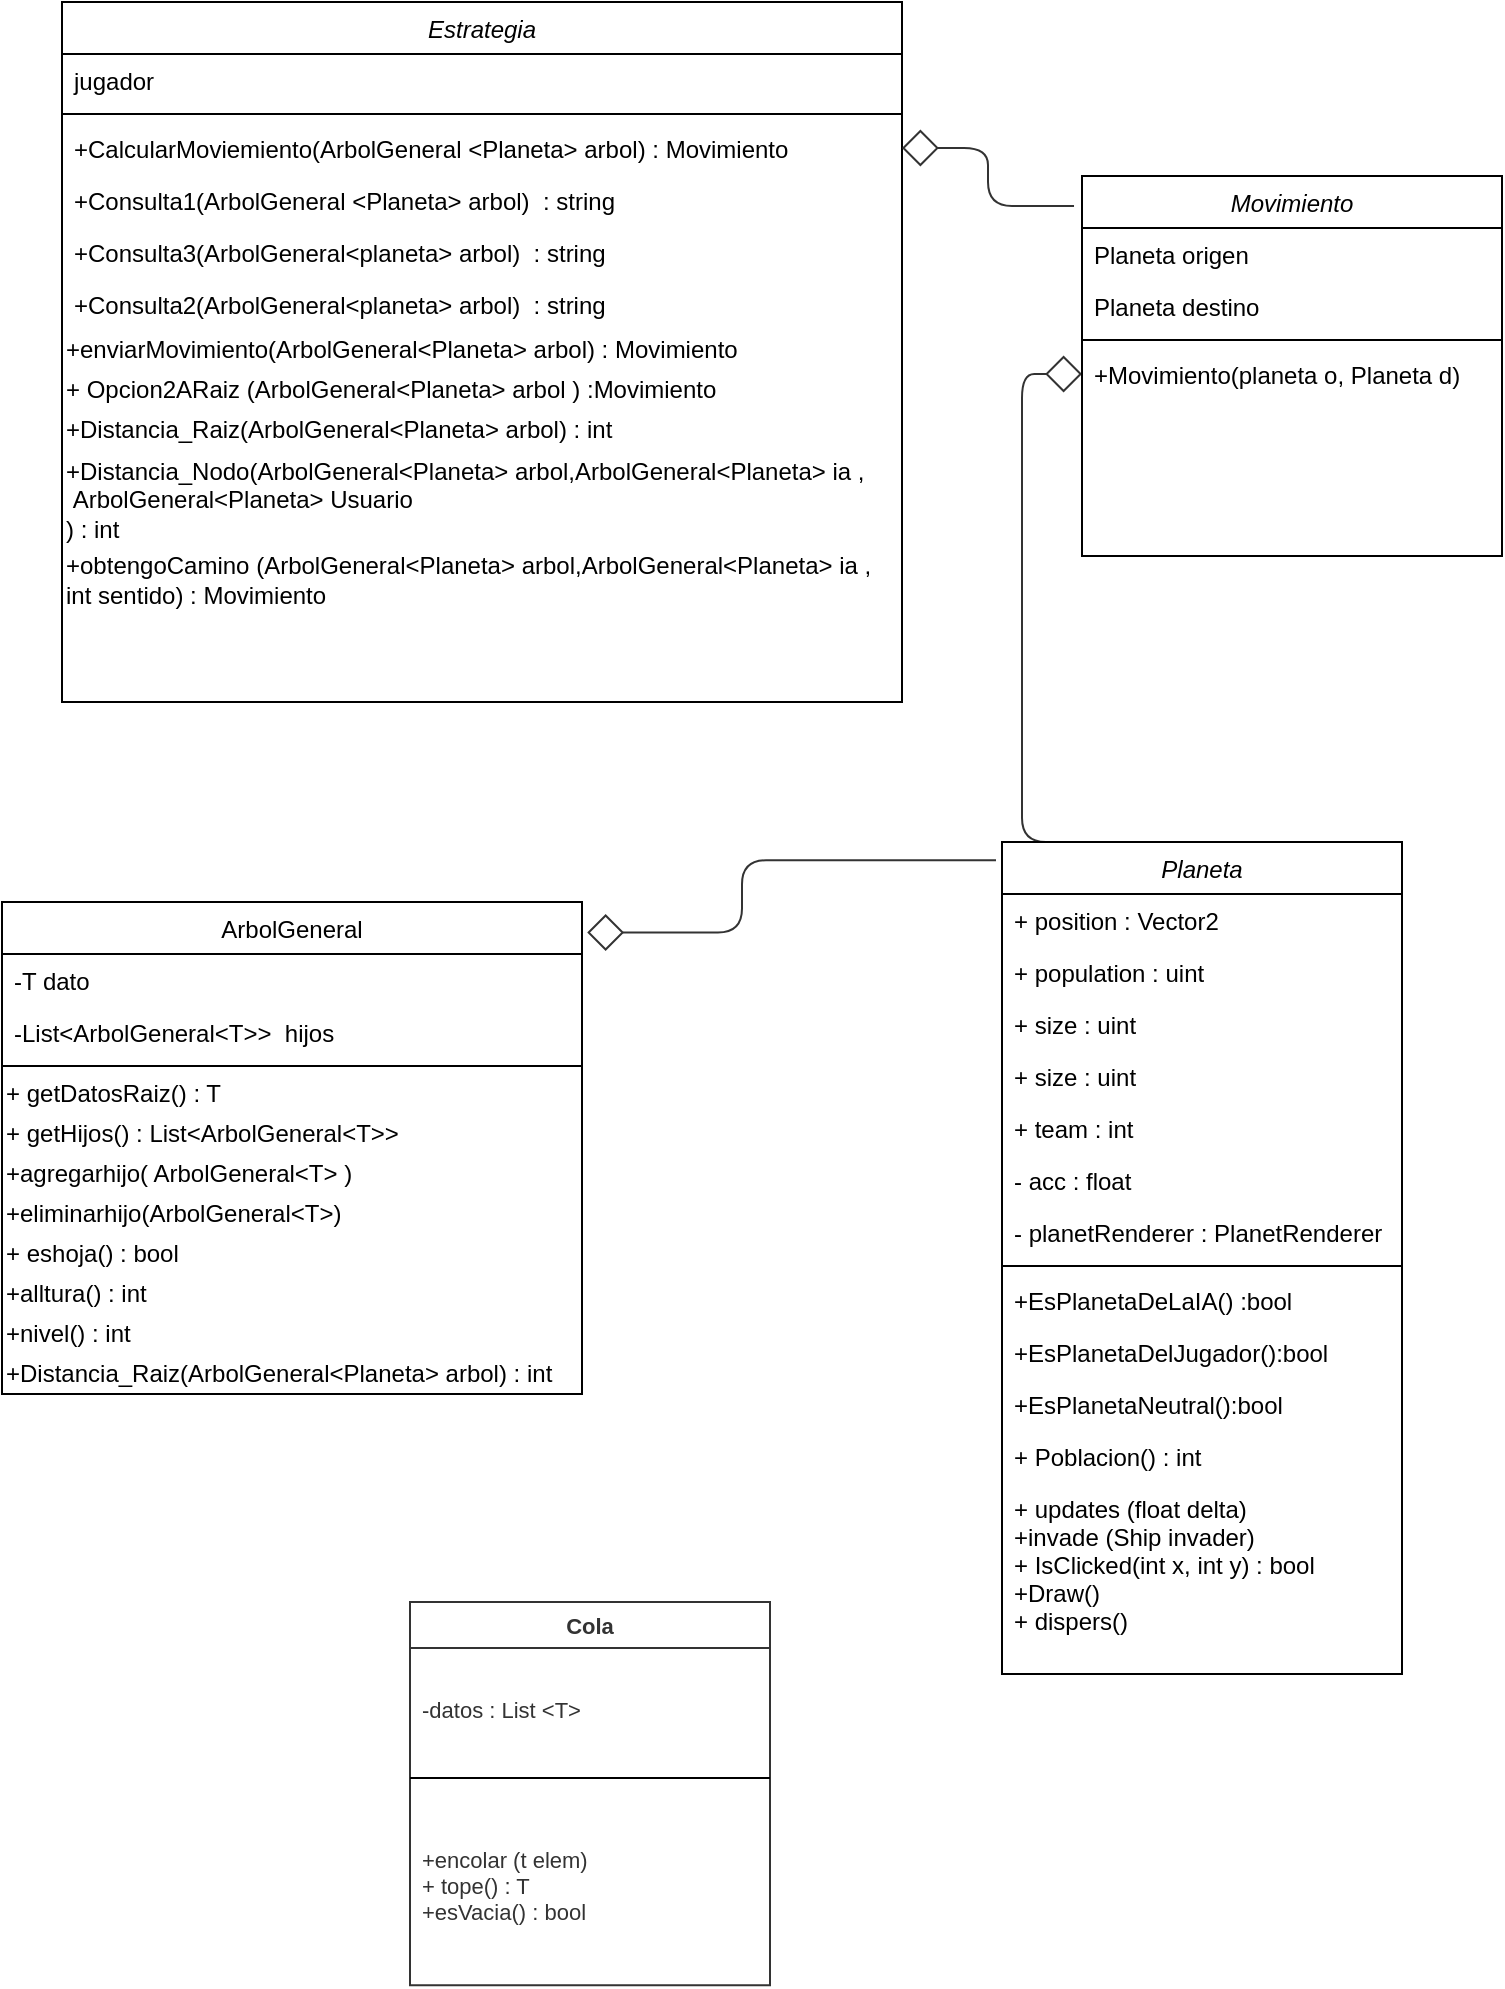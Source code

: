 <mxfile version="13.2.2" type="device"><diagram id="C5RBs43oDa-KdzZeNtuy" name="Page-1"><mxGraphModel dx="279" dy="494" grid="1" gridSize="10" guides="1" tooltips="1" connect="1" arrows="1" fold="1" page="1" pageScale="1" pageWidth="827" pageHeight="1169" math="0" shadow="0"><root><mxCell id="WIyWlLk6GJQsqaUBKTNV-0"/><mxCell id="WIyWlLk6GJQsqaUBKTNV-1" parent="WIyWlLk6GJQsqaUBKTNV-0"/><mxCell id="sq9LErEjhrOdCbwveTCE-29" value="Estrategia" style="swimlane;fontStyle=2;align=center;verticalAlign=top;childLayout=stackLayout;horizontal=1;startSize=26;horizontalStack=0;resizeParent=1;resizeLast=0;collapsible=1;marginBottom=0;rounded=0;shadow=0;strokeWidth=1;" parent="WIyWlLk6GJQsqaUBKTNV-1" vertex="1"><mxGeometry x="60" y="380" width="420" height="350" as="geometry"><mxRectangle x="230" y="140" width="160" height="26" as="alternateBounds"/></mxGeometry></mxCell><mxCell id="sq9LErEjhrOdCbwveTCE-30" value="jugador" style="text;align=left;verticalAlign=top;spacingLeft=4;spacingRight=4;overflow=hidden;rotatable=0;points=[[0,0.5],[1,0.5]];portConstraint=eastwest;" parent="sq9LErEjhrOdCbwveTCE-29" vertex="1"><mxGeometry y="26" width="420" height="26" as="geometry"/></mxCell><mxCell id="sq9LErEjhrOdCbwveTCE-31" value="" style="line;html=1;strokeWidth=1;align=left;verticalAlign=middle;spacingTop=-1;spacingLeft=3;spacingRight=3;rotatable=0;labelPosition=right;points=[];portConstraint=eastwest;" parent="sq9LErEjhrOdCbwveTCE-29" vertex="1"><mxGeometry y="52" width="420" height="8" as="geometry"/></mxCell><mxCell id="sq9LErEjhrOdCbwveTCE-33" value="+CalcularMoviemiento(ArbolGeneral &lt;Planeta&gt; arbol) : Movimiento" style="text;align=left;verticalAlign=top;spacingLeft=4;spacingRight=4;overflow=hidden;rotatable=0;points=[[0,0.5],[1,0.5]];portConstraint=eastwest;" parent="sq9LErEjhrOdCbwveTCE-29" vertex="1"><mxGeometry y="60" width="420" height="26" as="geometry"/></mxCell><mxCell id="sq9LErEjhrOdCbwveTCE-34" value="+Consulta1(ArbolGeneral &lt;Planeta&gt; arbol)  : string" style="text;align=left;verticalAlign=top;spacingLeft=4;spacingRight=4;overflow=hidden;rotatable=0;points=[[0,0.5],[1,0.5]];portConstraint=eastwest;" parent="sq9LErEjhrOdCbwveTCE-29" vertex="1"><mxGeometry y="86" width="420" height="26" as="geometry"/></mxCell><mxCell id="sq9LErEjhrOdCbwveTCE-35" value="+Consulta3(ArbolGeneral&lt;planeta&gt; arbol)  : string" style="text;align=left;verticalAlign=top;spacingLeft=4;spacingRight=4;overflow=hidden;rotatable=0;points=[[0,0.5],[1,0.5]];portConstraint=eastwest;" parent="sq9LErEjhrOdCbwveTCE-29" vertex="1"><mxGeometry y="112" width="420" height="26" as="geometry"/></mxCell><mxCell id="sq9LErEjhrOdCbwveTCE-38" value="+Consulta2(ArbolGeneral&lt;planeta&gt; arbol)  : string" style="text;align=left;verticalAlign=top;spacingLeft=4;spacingRight=4;overflow=hidden;rotatable=0;points=[[0,0.5],[1,0.5]];portConstraint=eastwest;" parent="sq9LErEjhrOdCbwveTCE-29" vertex="1"><mxGeometry y="138" width="420" height="26" as="geometry"/></mxCell><mxCell id="jA10rTRXU9VZumYOdbou-0" value="+enviarMovimiento(ArbolGeneral&amp;lt;Planeta&amp;gt; arbol) : Movimiento" style="text;html=1;align=left;verticalAlign=middle;resizable=0;points=[];autosize=1;" vertex="1" parent="sq9LErEjhrOdCbwveTCE-29"><mxGeometry y="164" width="420" height="20" as="geometry"/></mxCell><mxCell id="jA10rTRXU9VZumYOdbou-16" value="+ Opcion2ARaiz (ArbolGeneral&amp;lt;Planeta&amp;gt; arbol ) :Movimiento" style="text;html=1;align=left;verticalAlign=middle;resizable=0;points=[];autosize=1;" vertex="1" parent="sq9LErEjhrOdCbwveTCE-29"><mxGeometry y="184" width="420" height="20" as="geometry"/></mxCell><mxCell id="jA10rTRXU9VZumYOdbou-13" value="+Distancia_Raiz(ArbolGeneral&amp;lt;Planeta&amp;gt; arbol) : int" style="text;html=1;align=left;verticalAlign=middle;resizable=0;points=[];autosize=1;" vertex="1" parent="sq9LErEjhrOdCbwveTCE-29"><mxGeometry y="204" width="420" height="20" as="geometry"/></mxCell><mxCell id="jA10rTRXU9VZumYOdbou-19" value="+Distancia_Nodo(ArbolGeneral&amp;lt;Planeta&amp;gt; arbol,ArbolGeneral&amp;lt;Planeta&amp;gt; ia ,&lt;br&gt;&amp;nbsp;ArbolGeneral&amp;lt;Planeta&amp;gt; Usuario&lt;br&gt;) : int" style="text;html=1;align=left;verticalAlign=middle;resizable=0;points=[];autosize=1;" vertex="1" parent="sq9LErEjhrOdCbwveTCE-29"><mxGeometry y="224" width="420" height="50" as="geometry"/></mxCell><mxCell id="jA10rTRXU9VZumYOdbou-1" value="+obtengoCamino (ArbolGeneral&amp;lt;Planeta&amp;gt; arbol,ArbolGeneral&amp;lt;Planeta&amp;gt; ia ,&lt;br&gt;int sentido) : Movimiento" style="text;html=1;align=left;verticalAlign=middle;resizable=0;points=[];autosize=1;" vertex="1" parent="sq9LErEjhrOdCbwveTCE-29"><mxGeometry y="274" width="420" height="30" as="geometry"/></mxCell><mxCell id="sq9LErEjhrOdCbwveTCE-52" value="ArbolGeneral" style="swimlane;fontStyle=0;align=center;verticalAlign=top;childLayout=stackLayout;horizontal=1;startSize=26;horizontalStack=0;resizeParent=1;resizeLast=0;collapsible=1;marginBottom=0;rounded=0;shadow=0;strokeWidth=1;" parent="WIyWlLk6GJQsqaUBKTNV-1" vertex="1"><mxGeometry x="30" y="830" width="290" height="246" as="geometry"><mxRectangle x="340" y="380" width="170" height="26" as="alternateBounds"/></mxGeometry></mxCell><mxCell id="sq9LErEjhrOdCbwveTCE-57" value="-T dato" style="text;align=left;verticalAlign=top;spacingLeft=4;spacingRight=4;overflow=hidden;rotatable=0;points=[[0,0.5],[1,0.5]];portConstraint=eastwest;" parent="sq9LErEjhrOdCbwveTCE-52" vertex="1"><mxGeometry y="26" width="290" height="26" as="geometry"/></mxCell><mxCell id="sq9LErEjhrOdCbwveTCE-53" value="-List&lt;ArbolGeneral&lt;T&gt;&gt;  hijos" style="text;align=left;verticalAlign=top;spacingLeft=4;spacingRight=4;overflow=hidden;rotatable=0;points=[[0,0.5],[1,0.5]];portConstraint=eastwest;" parent="sq9LErEjhrOdCbwveTCE-52" vertex="1"><mxGeometry y="52" width="290" height="26" as="geometry"/></mxCell><mxCell id="sq9LErEjhrOdCbwveTCE-55" value="" style="line;html=1;strokeWidth=1;align=left;verticalAlign=middle;spacingTop=-1;spacingLeft=3;spacingRight=3;rotatable=0;labelPosition=right;points=[];portConstraint=eastwest;" parent="sq9LErEjhrOdCbwveTCE-52" vertex="1"><mxGeometry y="78" width="290" height="8" as="geometry"/></mxCell><mxCell id="sq9LErEjhrOdCbwveTCE-69" value="+ getDatosRaiz() : T" style="text;html=1;align=left;verticalAlign=middle;resizable=0;points=[];autosize=1;" parent="sq9LErEjhrOdCbwveTCE-52" vertex="1"><mxGeometry y="86" width="290" height="20" as="geometry"/></mxCell><mxCell id="sq9LErEjhrOdCbwveTCE-67" value="+ getHijos() :&amp;nbsp;List&amp;lt;ArbolGeneral&amp;lt;T&amp;gt;&amp;gt;" style="text;html=1;align=left;verticalAlign=middle;resizable=0;points=[];autosize=1;" parent="sq9LErEjhrOdCbwveTCE-52" vertex="1"><mxGeometry y="106" width="290" height="20" as="geometry"/></mxCell><mxCell id="sq9LErEjhrOdCbwveTCE-58" value="+agregarhijo( ArbolGeneral&amp;lt;T&amp;gt; )" style="text;html=1;align=left;verticalAlign=middle;resizable=0;points=[];autosize=1;" parent="sq9LErEjhrOdCbwveTCE-52" vertex="1"><mxGeometry y="126" width="290" height="20" as="geometry"/></mxCell><mxCell id="sq9LErEjhrOdCbwveTCE-74" value="+eliminarhijo(ArbolGeneral&amp;lt;T&amp;gt;)" style="text;html=1;align=left;verticalAlign=middle;resizable=0;points=[];autosize=1;" parent="sq9LErEjhrOdCbwveTCE-52" vertex="1"><mxGeometry y="146" width="290" height="20" as="geometry"/></mxCell><mxCell id="sq9LErEjhrOdCbwveTCE-76" value="+ eshoja() : bool" style="text;html=1;align=left;verticalAlign=middle;resizable=0;points=[];autosize=1;" parent="sq9LErEjhrOdCbwveTCE-52" vertex="1"><mxGeometry y="166" width="290" height="20" as="geometry"/></mxCell><mxCell id="sq9LErEjhrOdCbwveTCE-77" value="+alltura() : int" style="text;html=1;align=left;verticalAlign=middle;resizable=0;points=[];autosize=1;" parent="sq9LErEjhrOdCbwveTCE-52" vertex="1"><mxGeometry y="186" width="290" height="20" as="geometry"/></mxCell><mxCell id="sq9LErEjhrOdCbwveTCE-75" value="+nivel() : int" style="text;html=1;align=left;verticalAlign=middle;resizable=0;points=[];autosize=1;" parent="sq9LErEjhrOdCbwveTCE-52" vertex="1"><mxGeometry y="206" width="290" height="20" as="geometry"/></mxCell><mxCell id="jA10rTRXU9VZumYOdbou-2" value="+Distancia_Raiz(ArbolGeneral&amp;lt;Planeta&amp;gt; arbol) : int" style="text;html=1;align=left;verticalAlign=middle;resizable=0;points=[];autosize=1;" vertex="1" parent="sq9LErEjhrOdCbwveTCE-52"><mxGeometry y="226" width="290" height="20" as="geometry"/></mxCell><UserObject label="" lucidchartObjectId="2owU15kDiJMX" id="sq9LErEjhrOdCbwveTCE-106"><mxCell style="html=1;jettySize=18;fontSize=11;strokeColor=#333333;strokeOpacity=100;rounded=1;arcSize=24;edgeStyle=elbowEdgeStyle;startArrow=none;;endArrow=diamond;endFill=0;endSize=16;;exitX=-0.019;exitY=0.079;exitDx=0;exitDy=0;exitPerimeter=0;" parent="WIyWlLk6GJQsqaUBKTNV-1" source="sq9LErEjhrOdCbwveTCE-39" target="sq9LErEjhrOdCbwveTCE-33" edge="1"><mxGeometry width="100" height="100" relative="1" as="geometry"><Array as="points"/><mxPoint x="480" y="584" as="sourcePoint"/><mxPoint x="661" y="584" as="targetPoint"/></mxGeometry></mxCell></UserObject><UserObject label="" lucidchartObjectId="2owU15kDiJMX" id="sq9LErEjhrOdCbwveTCE-107"><mxCell style="html=1;jettySize=18;fontSize=11;strokeColor=#333333;strokeOpacity=100;rounded=1;arcSize=24;edgeStyle=elbowEdgeStyle;startArrow=none;;endArrow=diamond;endFill=0;endSize=16;;exitX=0.5;exitY=0;exitDx=0;exitDy=0;entryX=0;entryY=0.5;entryDx=0;entryDy=0;" parent="WIyWlLk6GJQsqaUBKTNV-1" source="sq9LErEjhrOdCbwveTCE-14" target="sq9LErEjhrOdCbwveTCE-42" edge="1"><mxGeometry width="100" height="100" relative="1" as="geometry"><Array as="points"><mxPoint x="540" y="760"/><mxPoint x="480" y="700"/></Array><mxPoint x="556.01" y="575.01" as="sourcePoint"/><mxPoint x="420" y="633" as="targetPoint"/></mxGeometry></mxCell></UserObject><mxCell id="sq9LErEjhrOdCbwveTCE-39" value="Movimiento" style="swimlane;fontStyle=2;align=center;verticalAlign=top;childLayout=stackLayout;horizontal=1;startSize=26;horizontalStack=0;resizeParent=1;resizeLast=0;collapsible=1;marginBottom=0;rounded=0;shadow=0;strokeWidth=1;" parent="WIyWlLk6GJQsqaUBKTNV-1" vertex="1"><mxGeometry x="570" y="467" width="210" height="190" as="geometry"><mxRectangle x="230" y="140" width="160" height="26" as="alternateBounds"/></mxGeometry></mxCell><mxCell id="sq9LErEjhrOdCbwveTCE-51" value="Planeta origen" style="text;align=left;verticalAlign=top;spacingLeft=4;spacingRight=4;overflow=hidden;rotatable=0;points=[[0,0.5],[1,0.5]];portConstraint=eastwest;" parent="sq9LErEjhrOdCbwveTCE-39" vertex="1"><mxGeometry y="26" width="210" height="26" as="geometry"/></mxCell><mxCell id="sq9LErEjhrOdCbwveTCE-40" value="Planeta destino" style="text;align=left;verticalAlign=top;spacingLeft=4;spacingRight=4;overflow=hidden;rotatable=0;points=[[0,0.5],[1,0.5]];portConstraint=eastwest;" parent="sq9LErEjhrOdCbwveTCE-39" vertex="1"><mxGeometry y="52" width="210" height="26" as="geometry"/></mxCell><mxCell id="sq9LErEjhrOdCbwveTCE-41" value="" style="line;html=1;strokeWidth=1;align=left;verticalAlign=middle;spacingTop=-1;spacingLeft=3;spacingRight=3;rotatable=0;labelPosition=right;points=[];portConstraint=eastwest;" parent="sq9LErEjhrOdCbwveTCE-39" vertex="1"><mxGeometry y="78" width="210" height="8" as="geometry"/></mxCell><mxCell id="sq9LErEjhrOdCbwveTCE-42" value="+Movimiento(planeta o, Planeta d)" style="text;align=left;verticalAlign=top;spacingLeft=4;spacingRight=4;overflow=hidden;rotatable=0;points=[[0,0.5],[1,0.5]];portConstraint=eastwest;" parent="sq9LErEjhrOdCbwveTCE-39" vertex="1"><mxGeometry y="86" width="210" height="26" as="geometry"/></mxCell><mxCell id="sq9LErEjhrOdCbwveTCE-14" value="Planeta" style="swimlane;fontStyle=2;align=center;verticalAlign=top;childLayout=stackLayout;horizontal=1;startSize=26;horizontalStack=0;resizeParent=1;resizeLast=0;collapsible=1;marginBottom=0;rounded=0;shadow=0;strokeWidth=1;" parent="WIyWlLk6GJQsqaUBKTNV-1" vertex="1"><mxGeometry x="530" y="800" width="200" height="416" as="geometry"><mxRectangle x="60" y="610" width="160" height="26" as="alternateBounds"/></mxGeometry></mxCell><mxCell id="sq9LErEjhrOdCbwveTCE-79" value="+ position : Vector2" style="text;align=left;verticalAlign=top;spacingLeft=4;spacingRight=4;overflow=hidden;rotatable=0;points=[[0,0.5],[1,0.5]];portConstraint=eastwest;" parent="sq9LErEjhrOdCbwveTCE-14" vertex="1"><mxGeometry y="26" width="200" height="26" as="geometry"/></mxCell><mxCell id="sq9LErEjhrOdCbwveTCE-80" value="+ population : uint" style="text;align=left;verticalAlign=top;spacingLeft=4;spacingRight=4;overflow=hidden;rotatable=0;points=[[0,0.5],[1,0.5]];portConstraint=eastwest;" parent="sq9LErEjhrOdCbwveTCE-14" vertex="1"><mxGeometry y="52" width="200" height="26" as="geometry"/></mxCell><mxCell id="sq9LErEjhrOdCbwveTCE-108" value="+ size : uint" style="text;align=left;verticalAlign=top;spacingLeft=4;spacingRight=4;overflow=hidden;rotatable=0;points=[[0,0.5],[1,0.5]];portConstraint=eastwest;" parent="sq9LErEjhrOdCbwveTCE-14" vertex="1"><mxGeometry y="78" width="200" height="26" as="geometry"/></mxCell><mxCell id="sq9LErEjhrOdCbwveTCE-81" value="+ size : uint" style="text;align=left;verticalAlign=top;spacingLeft=4;spacingRight=4;overflow=hidden;rotatable=0;points=[[0,0.5],[1,0.5]];portConstraint=eastwest;" parent="sq9LErEjhrOdCbwveTCE-14" vertex="1"><mxGeometry y="104" width="200" height="26" as="geometry"/></mxCell><mxCell id="sq9LErEjhrOdCbwveTCE-82" value="+ team : int" style="text;align=left;verticalAlign=top;spacingLeft=4;spacingRight=4;overflow=hidden;rotatable=0;points=[[0,0.5],[1,0.5]];portConstraint=eastwest;" parent="sq9LErEjhrOdCbwveTCE-14" vertex="1"><mxGeometry y="130" width="200" height="26" as="geometry"/></mxCell><mxCell id="sq9LErEjhrOdCbwveTCE-83" value="- acc : float" style="text;align=left;verticalAlign=top;spacingLeft=4;spacingRight=4;overflow=hidden;rotatable=0;points=[[0,0.5],[1,0.5]];portConstraint=eastwest;" parent="sq9LErEjhrOdCbwveTCE-14" vertex="1"><mxGeometry y="156" width="200" height="26" as="geometry"/></mxCell><mxCell id="sq9LErEjhrOdCbwveTCE-78" value="- planetRenderer : PlanetRenderer" style="text;align=left;verticalAlign=top;spacingLeft=4;spacingRight=4;overflow=hidden;rotatable=0;points=[[0,0.5],[1,0.5]];portConstraint=eastwest;" parent="sq9LErEjhrOdCbwveTCE-14" vertex="1"><mxGeometry y="182" width="200" height="26" as="geometry"/></mxCell><mxCell id="sq9LErEjhrOdCbwveTCE-18" value="" style="line;html=1;strokeWidth=1;align=left;verticalAlign=middle;spacingTop=-1;spacingLeft=3;spacingRight=3;rotatable=0;labelPosition=right;points=[];portConstraint=eastwest;" parent="sq9LErEjhrOdCbwveTCE-14" vertex="1"><mxGeometry y="208" width="200" height="8" as="geometry"/></mxCell><mxCell id="sq9LErEjhrOdCbwveTCE-21" value="+EsPlanetaDeLaIA() :bool" style="text;align=left;verticalAlign=top;spacingLeft=4;spacingRight=4;overflow=hidden;rotatable=0;points=[[0,0.5],[1,0.5]];portConstraint=eastwest;" parent="sq9LErEjhrOdCbwveTCE-14" vertex="1"><mxGeometry y="216" width="200" height="26" as="geometry"/></mxCell><mxCell id="sq9LErEjhrOdCbwveTCE-23" value="+EsPlanetaDelJugador():bool" style="text;align=left;verticalAlign=top;spacingLeft=4;spacingRight=4;overflow=hidden;rotatable=0;points=[[0,0.5],[1,0.5]];portConstraint=eastwest;" parent="sq9LErEjhrOdCbwveTCE-14" vertex="1"><mxGeometry y="242" width="200" height="26" as="geometry"/></mxCell><mxCell id="sq9LErEjhrOdCbwveTCE-24" value="+EsPlanetaNeutral():bool" style="text;align=left;verticalAlign=top;spacingLeft=4;spacingRight=4;overflow=hidden;rotatable=0;points=[[0,0.5],[1,0.5]];portConstraint=eastwest;" parent="sq9LErEjhrOdCbwveTCE-14" vertex="1"><mxGeometry y="268" width="200" height="26" as="geometry"/></mxCell><mxCell id="sq9LErEjhrOdCbwveTCE-84" value="+ Poblacion() : int" style="text;align=left;verticalAlign=top;spacingLeft=4;spacingRight=4;overflow=hidden;rotatable=0;points=[[0,0.5],[1,0.5]];portConstraint=eastwest;" parent="sq9LErEjhrOdCbwveTCE-14" vertex="1"><mxGeometry y="294" width="200" height="26" as="geometry"/></mxCell><mxCell id="sq9LErEjhrOdCbwveTCE-19" value="+ updates (float delta)&#10;+invade (Ship invader)&#10;+ IsClicked(int x, int y) : bool&#10;+Draw()&#10;+ dispers()" style="text;align=left;verticalAlign=top;spacingLeft=4;spacingRight=4;overflow=hidden;rotatable=0;points=[[0,0.5],[1,0.5]];portConstraint=eastwest;" parent="sq9LErEjhrOdCbwveTCE-14" vertex="1"><mxGeometry y="320" width="200" height="96" as="geometry"/></mxCell><UserObject label="" lucidchartObjectId="2owU15kDiJMX" id="sq9LErEjhrOdCbwveTCE-109"><mxCell style="html=1;jettySize=18;fontSize=11;strokeColor=#333333;strokeOpacity=100;rounded=1;arcSize=24;edgeStyle=elbowEdgeStyle;startArrow=none;;endArrow=diamond;endFill=0;endSize=16;;exitX=-0.015;exitY=0.022;exitDx=0;exitDy=0;entryX=1.009;entryY=0.062;entryDx=0;entryDy=0;entryPerimeter=0;exitPerimeter=0;" parent="WIyWlLk6GJQsqaUBKTNV-1" source="sq9LErEjhrOdCbwveTCE-14" target="sq9LErEjhrOdCbwveTCE-52" edge="1"><mxGeometry width="100" height="100" relative="1" as="geometry"><Array as="points"><mxPoint x="400" y="809"/><mxPoint x="490" y="710"/></Array><mxPoint x="640" y="810" as="sourcePoint"/><mxPoint x="570" y="629" as="targetPoint"/></mxGeometry></mxCell></UserObject><mxCell id="sq9LErEjhrOdCbwveTCE-63" value="Cola" style="html=1;whiteSpace=wrap;swimlane;childLayout=stackLayout;horizontal=1;startSize=23;horizontalStack=0;resizeParent=1;resizeParentMax=0;resizeLast=0;collapsible=0;marginBottom=0;swimlaneFillColor=#ffffff;startSize=23;fontSize=11;fontColor=#333333;fontStyle=1;spacing=0;strokeColor=#333333;strokeOpacity=100;" parent="WIyWlLk6GJQsqaUBKTNV-1" vertex="1"><mxGeometry x="234" y="1180" width="180" height="191.6" as="geometry"/></mxCell><mxCell id="sq9LErEjhrOdCbwveTCE-64" value="-datos : List &amp;lt;T&amp;gt;" style="part=1;html=1;resizeHeight=0;strokeColor=none;fillColor=none;align=left;verticalAlign=middle;spacingLeft=4;spacingRight=4;overflow=hidden;rotatable=0;points=[[0,0.5],[1,0.5]];portConstraint=eastwest;swimlaneFillColor=#ffffff;strokeOpacity=100;fontSize=11;fontColor=#333333;" parent="sq9LErEjhrOdCbwveTCE-63" vertex="1"><mxGeometry y="23" width="180" height="61" as="geometry"/></mxCell><mxCell id="sq9LErEjhrOdCbwveTCE-65" value="" style="line;strokeWidth=1;fillColor=none;align=left;verticalAlign=middle;spacingTop=-1;spacingLeft=3;spacingRight=3;rotatable=0;labelPosition=right;points=[];portConstraint=eastwest;" parent="sq9LErEjhrOdCbwveTCE-63" vertex="1"><mxGeometry y="84" width="180" height="8" as="geometry"/></mxCell><mxCell id="sq9LErEjhrOdCbwveTCE-66" value="+encolar (t elem)&lt;br&gt;+ tope() : T&lt;br&gt;+esVacia() : bool&amp;nbsp;" style="part=1;html=1;resizeHeight=0;strokeColor=none;fillColor=none;align=left;verticalAlign=middle;spacingLeft=4;spacingRight=4;overflow=hidden;rotatable=0;points=[[0,0.5],[1,0.5]];portConstraint=eastwest;swimlaneFillColor=#ffffff;strokeOpacity=100;fontSize=11;fontColor=#333333;" parent="sq9LErEjhrOdCbwveTCE-63" vertex="1"><mxGeometry y="92" width="180" height="99.6" as="geometry"/></mxCell></root></mxGraphModel></diagram></mxfile>